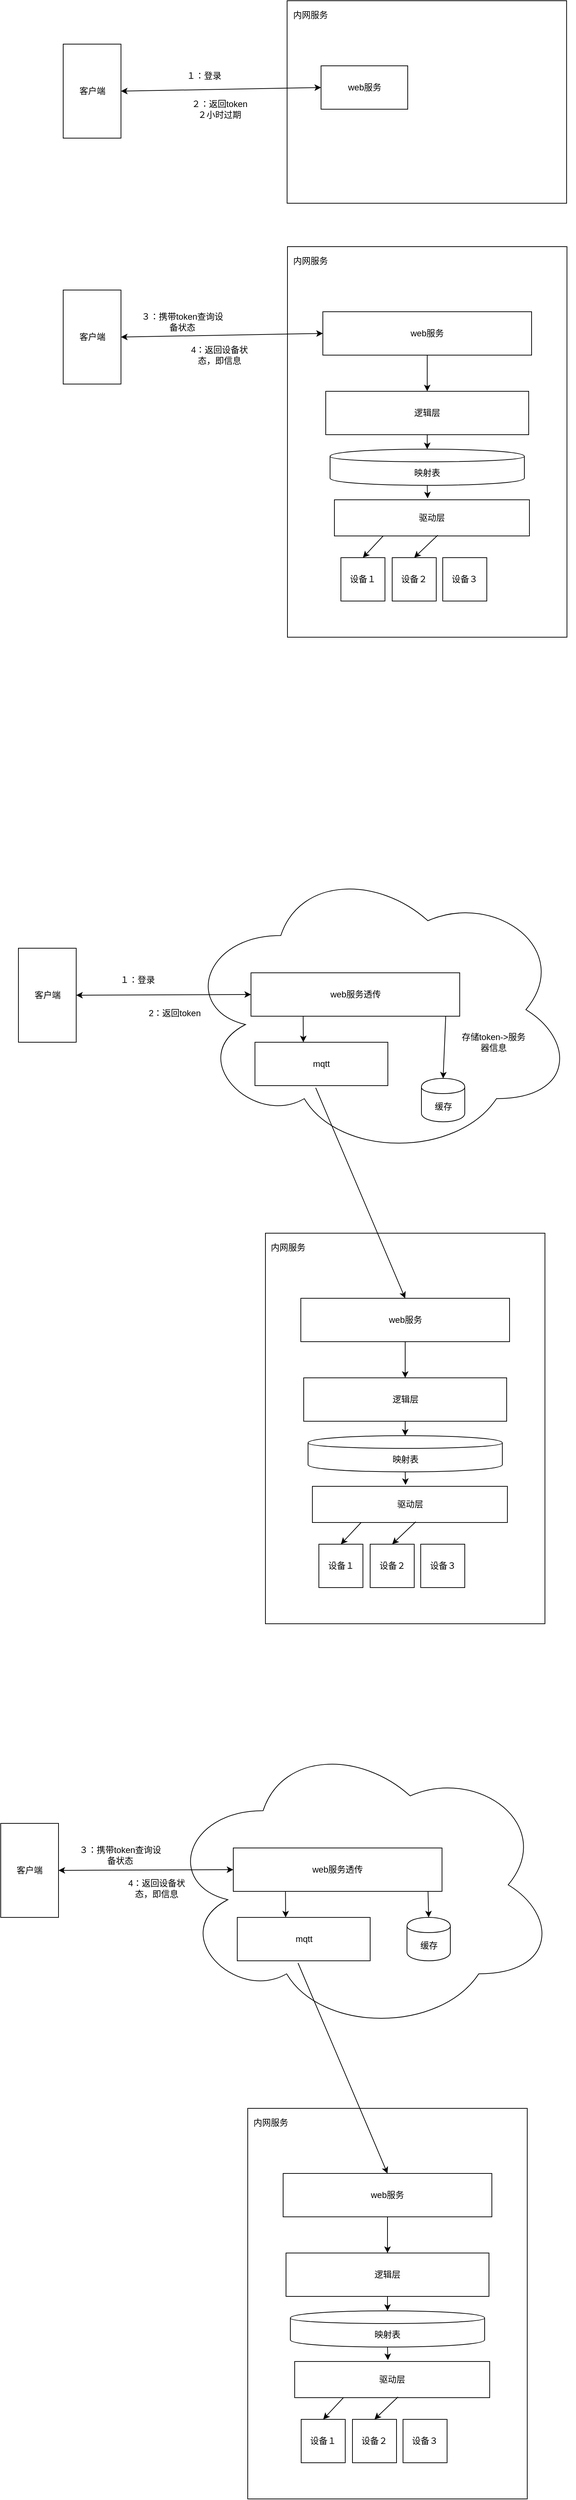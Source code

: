 <mxfile version="10.8.4" type="device"><diagram id="QheLz47BeEWIalcSN6nr" name="Page-1"><mxGraphModel dx="1640" dy="932" grid="1" gridSize="10" guides="1" tooltips="1" connect="1" arrows="1" fold="1" page="1" pageScale="1" pageWidth="827" pageHeight="1169" math="0" shadow="0"><root><mxCell id="0"/><mxCell id="1" parent="0"/><mxCell id="Yyx5vrBMHqemGRIIBOED-1" value="客户端" style="rounded=0;whiteSpace=wrap;html=1;" vertex="1" parent="1"><mxGeometry x="114.5" y="90" width="80" height="130" as="geometry"/></mxCell><mxCell id="Yyx5vrBMHqemGRIIBOED-3" value="" style="rounded=0;whiteSpace=wrap;html=1;" vertex="1" parent="1"><mxGeometry x="424.5" y="30" width="387" height="280" as="geometry"/></mxCell><mxCell id="Yyx5vrBMHqemGRIIBOED-7" value="１：登录" style="text;html=1;strokeColor=none;fillColor=none;align=center;verticalAlign=middle;whiteSpace=wrap;rounded=0;" vertex="1" parent="1"><mxGeometry x="280" y="124" width="59" height="20" as="geometry"/></mxCell><mxCell id="Yyx5vrBMHqemGRIIBOED-8" value="内网服务" style="text;html=1;strokeColor=none;fillColor=none;align=center;verticalAlign=middle;whiteSpace=wrap;rounded=0;" vertex="1" parent="1"><mxGeometry x="431.5" y="40" width="50" height="20" as="geometry"/></mxCell><mxCell id="Yyx5vrBMHqemGRIIBOED-9" value="web服务" style="rounded=0;whiteSpace=wrap;html=1;" vertex="1" parent="1"><mxGeometry x="471.5" y="120" width="120" height="60" as="geometry"/></mxCell><mxCell id="Yyx5vrBMHqemGRIIBOED-11" value="" style="endArrow=classic;startArrow=classic;html=1;entryX=0;entryY=0.5;entryDx=0;entryDy=0;exitX=1;exitY=0.5;exitDx=0;exitDy=0;" edge="1" parent="1" source="Yyx5vrBMHqemGRIIBOED-1" target="Yyx5vrBMHqemGRIIBOED-9"><mxGeometry width="50" height="50" relative="1" as="geometry"><mxPoint x="114.5" y="444" as="sourcePoint"/><mxPoint x="164.5" y="394" as="targetPoint"/></mxGeometry></mxCell><mxCell id="Yyx5vrBMHqemGRIIBOED-12" value="２：返回token２小时过期" style="text;html=1;strokeColor=none;fillColor=none;align=center;verticalAlign=middle;whiteSpace=wrap;rounded=0;" vertex="1" parent="1"><mxGeometry x="286.5" y="170" width="88" height="20" as="geometry"/></mxCell><mxCell id="Yyx5vrBMHqemGRIIBOED-17" value="客户端" style="rounded=0;whiteSpace=wrap;html=1;" vertex="1" parent="1"><mxGeometry x="114.5" y="430" width="80" height="130" as="geometry"/></mxCell><mxCell id="Yyx5vrBMHqemGRIIBOED-18" value="" style="rounded=0;whiteSpace=wrap;html=1;" vertex="1" parent="1"><mxGeometry x="425" y="370" width="387" height="540" as="geometry"/></mxCell><mxCell id="Yyx5vrBMHqemGRIIBOED-19" value="３：携带token查询设备状态" style="text;html=1;strokeColor=none;fillColor=none;align=center;verticalAlign=middle;whiteSpace=wrap;rounded=0;" vertex="1" parent="1"><mxGeometry x="220" y="464" width="119" height="20" as="geometry"/></mxCell><mxCell id="Yyx5vrBMHqemGRIIBOED-20" value="内网服务" style="text;html=1;strokeColor=none;fillColor=none;align=center;verticalAlign=middle;whiteSpace=wrap;rounded=0;" vertex="1" parent="1"><mxGeometry x="431.5" y="380" width="50" height="20" as="geometry"/></mxCell><mxCell id="Yyx5vrBMHqemGRIIBOED-30" value="" style="edgeStyle=orthogonalEdgeStyle;rounded=0;orthogonalLoop=1;jettySize=auto;html=1;" edge="1" parent="1" source="Yyx5vrBMHqemGRIIBOED-21" target="Yyx5vrBMHqemGRIIBOED-24"><mxGeometry relative="1" as="geometry"/></mxCell><mxCell id="Yyx5vrBMHqemGRIIBOED-21" value="web服务" style="rounded=0;whiteSpace=wrap;html=1;" vertex="1" parent="1"><mxGeometry x="474" y="460" width="289" height="60" as="geometry"/></mxCell><mxCell id="Yyx5vrBMHqemGRIIBOED-22" value="" style="endArrow=classic;startArrow=classic;html=1;entryX=0;entryY=0.5;entryDx=0;entryDy=0;exitX=1;exitY=0.5;exitDx=0;exitDy=0;" edge="1" parent="1" source="Yyx5vrBMHqemGRIIBOED-17" target="Yyx5vrBMHqemGRIIBOED-21"><mxGeometry width="50" height="50" relative="1" as="geometry"><mxPoint x="114.5" y="784" as="sourcePoint"/><mxPoint x="164.5" y="734" as="targetPoint"/></mxGeometry></mxCell><mxCell id="Yyx5vrBMHqemGRIIBOED-23" value="4：返回设备状态，即信息" style="text;html=1;strokeColor=none;fillColor=none;align=center;verticalAlign=middle;whiteSpace=wrap;rounded=0;" vertex="1" parent="1"><mxGeometry x="286.5" y="510" width="88" height="20" as="geometry"/></mxCell><mxCell id="Yyx5vrBMHqemGRIIBOED-24" value="逻辑层" style="rounded=0;whiteSpace=wrap;html=1;" vertex="1" parent="1"><mxGeometry x="478" y="570" width="281" height="60" as="geometry"/></mxCell><mxCell id="Yyx5vrBMHqemGRIIBOED-25" value="映射表" style="shape=cylinder;whiteSpace=wrap;html=1;boundedLbl=1;backgroundOutline=1;" vertex="1" parent="1"><mxGeometry x="484" y="650" width="269" height="50" as="geometry"/></mxCell><mxCell id="Yyx5vrBMHqemGRIIBOED-26" value="驱动层" style="rounded=0;whiteSpace=wrap;html=1;" vertex="1" parent="1"><mxGeometry x="490" y="720" width="270" height="50" as="geometry"/></mxCell><mxCell id="Yyx5vrBMHqemGRIIBOED-27" value="设备１" style="rounded=0;whiteSpace=wrap;html=1;" vertex="1" parent="1"><mxGeometry x="499" y="800" width="61" height="60" as="geometry"/></mxCell><mxCell id="Yyx5vrBMHqemGRIIBOED-28" value="设备２" style="rounded=0;whiteSpace=wrap;html=1;" vertex="1" parent="1"><mxGeometry x="570" y="800" width="61" height="60" as="geometry"/></mxCell><mxCell id="Yyx5vrBMHqemGRIIBOED-29" value="设备３" style="rounded=0;whiteSpace=wrap;html=1;" vertex="1" parent="1"><mxGeometry x="640" y="800" width="61" height="60" as="geometry"/></mxCell><mxCell id="Yyx5vrBMHqemGRIIBOED-33" value="" style="endArrow=classic;html=1;exitX=0.5;exitY=1;exitDx=0;exitDy=0;" edge="1" parent="1" source="Yyx5vrBMHqemGRIIBOED-24" target="Yyx5vrBMHqemGRIIBOED-25"><mxGeometry width="50" height="50" relative="1" as="geometry"><mxPoint x="110" y="980" as="sourcePoint"/><mxPoint x="160" y="930" as="targetPoint"/></mxGeometry></mxCell><mxCell id="Yyx5vrBMHqemGRIIBOED-34" value="" style="endArrow=classic;html=1;exitX=0.5;exitY=1;exitDx=0;exitDy=0;entryX=0.478;entryY=-0.04;entryDx=0;entryDy=0;entryPerimeter=0;" edge="1" parent="1" source="Yyx5vrBMHqemGRIIBOED-25" target="Yyx5vrBMHqemGRIIBOED-26"><mxGeometry width="50" height="50" relative="1" as="geometry"><mxPoint x="110" y="980" as="sourcePoint"/><mxPoint x="160" y="930" as="targetPoint"/></mxGeometry></mxCell><mxCell id="Yyx5vrBMHqemGRIIBOED-35" value="" style="endArrow=classic;html=1;exitX=0.25;exitY=1;exitDx=0;exitDy=0;entryX=0.5;entryY=0;entryDx=0;entryDy=0;" edge="1" parent="1" source="Yyx5vrBMHqemGRIIBOED-26" target="Yyx5vrBMHqemGRIIBOED-27"><mxGeometry width="50" height="50" relative="1" as="geometry"><mxPoint x="110" y="980" as="sourcePoint"/><mxPoint x="160" y="930" as="targetPoint"/></mxGeometry></mxCell><mxCell id="Yyx5vrBMHqemGRIIBOED-36" value="" style="endArrow=classic;html=1;exitX=0.53;exitY=0.98;exitDx=0;exitDy=0;exitPerimeter=0;entryX=0.5;entryY=0;entryDx=0;entryDy=0;" edge="1" parent="1" source="Yyx5vrBMHqemGRIIBOED-26" target="Yyx5vrBMHqemGRIIBOED-28"><mxGeometry width="50" height="50" relative="1" as="geometry"><mxPoint x="110" y="980" as="sourcePoint"/><mxPoint x="160" y="930" as="targetPoint"/></mxGeometry></mxCell><mxCell id="Yyx5vrBMHqemGRIIBOED-38" value="" style="rounded=0;whiteSpace=wrap;html=1;" vertex="1" parent="1"><mxGeometry x="394.5" y="1734" width="387" height="540" as="geometry"/></mxCell><mxCell id="Yyx5vrBMHqemGRIIBOED-40" value="内网服务" style="text;html=1;strokeColor=none;fillColor=none;align=center;verticalAlign=middle;whiteSpace=wrap;rounded=0;" vertex="1" parent="1"><mxGeometry x="401" y="1744" width="50" height="20" as="geometry"/></mxCell><mxCell id="Yyx5vrBMHqemGRIIBOED-41" value="" style="edgeStyle=orthogonalEdgeStyle;rounded=0;orthogonalLoop=1;jettySize=auto;html=1;" edge="1" parent="1" source="Yyx5vrBMHqemGRIIBOED-42" target="Yyx5vrBMHqemGRIIBOED-45"><mxGeometry relative="1" as="geometry"/></mxCell><mxCell id="Yyx5vrBMHqemGRIIBOED-42" value="web服务" style="rounded=0;whiteSpace=wrap;html=1;" vertex="1" parent="1"><mxGeometry x="443.5" y="1824" width="289" height="60" as="geometry"/></mxCell><mxCell id="Yyx5vrBMHqemGRIIBOED-45" value="逻辑层" style="rounded=0;whiteSpace=wrap;html=1;" vertex="1" parent="1"><mxGeometry x="447.5" y="1934" width="281" height="60" as="geometry"/></mxCell><mxCell id="Yyx5vrBMHqemGRIIBOED-46" value="映射表" style="shape=cylinder;whiteSpace=wrap;html=1;boundedLbl=1;backgroundOutline=1;" vertex="1" parent="1"><mxGeometry x="453.5" y="2014" width="269" height="50" as="geometry"/></mxCell><mxCell id="Yyx5vrBMHqemGRIIBOED-47" value="驱动层" style="rounded=0;whiteSpace=wrap;html=1;" vertex="1" parent="1"><mxGeometry x="459.5" y="2084" width="270" height="50" as="geometry"/></mxCell><mxCell id="Yyx5vrBMHqemGRIIBOED-48" value="设备１" style="rounded=0;whiteSpace=wrap;html=1;" vertex="1" parent="1"><mxGeometry x="468.5" y="2164" width="61" height="60" as="geometry"/></mxCell><mxCell id="Yyx5vrBMHqemGRIIBOED-49" value="设备２" style="rounded=0;whiteSpace=wrap;html=1;" vertex="1" parent="1"><mxGeometry x="539.5" y="2164" width="61" height="60" as="geometry"/></mxCell><mxCell id="Yyx5vrBMHqemGRIIBOED-50" value="设备３" style="rounded=0;whiteSpace=wrap;html=1;" vertex="1" parent="1"><mxGeometry x="609.5" y="2164" width="61" height="60" as="geometry"/></mxCell><mxCell id="Yyx5vrBMHqemGRIIBOED-51" value="" style="endArrow=classic;html=1;exitX=0.5;exitY=1;exitDx=0;exitDy=0;" edge="1" parent="1" source="Yyx5vrBMHqemGRIIBOED-45" target="Yyx5vrBMHqemGRIIBOED-46"><mxGeometry width="50" height="50" relative="1" as="geometry"><mxPoint x="79.5" y="2344" as="sourcePoint"/><mxPoint x="129.5" y="2294" as="targetPoint"/></mxGeometry></mxCell><mxCell id="Yyx5vrBMHqemGRIIBOED-52" value="" style="endArrow=classic;html=1;exitX=0.5;exitY=1;exitDx=0;exitDy=0;entryX=0.478;entryY=-0.04;entryDx=0;entryDy=0;entryPerimeter=0;" edge="1" parent="1" source="Yyx5vrBMHqemGRIIBOED-46" target="Yyx5vrBMHqemGRIIBOED-47"><mxGeometry width="50" height="50" relative="1" as="geometry"><mxPoint x="79.5" y="2344" as="sourcePoint"/><mxPoint x="129.5" y="2294" as="targetPoint"/></mxGeometry></mxCell><mxCell id="Yyx5vrBMHqemGRIIBOED-53" value="" style="endArrow=classic;html=1;exitX=0.25;exitY=1;exitDx=0;exitDy=0;entryX=0.5;entryY=0;entryDx=0;entryDy=0;" edge="1" parent="1" source="Yyx5vrBMHqemGRIIBOED-47" target="Yyx5vrBMHqemGRIIBOED-48"><mxGeometry width="50" height="50" relative="1" as="geometry"><mxPoint x="79.5" y="2344" as="sourcePoint"/><mxPoint x="129.5" y="2294" as="targetPoint"/></mxGeometry></mxCell><mxCell id="Yyx5vrBMHqemGRIIBOED-54" value="" style="endArrow=classic;html=1;exitX=0.53;exitY=0.98;exitDx=0;exitDy=0;exitPerimeter=0;entryX=0.5;entryY=0;entryDx=0;entryDy=0;" edge="1" parent="1" source="Yyx5vrBMHqemGRIIBOED-47" target="Yyx5vrBMHqemGRIIBOED-49"><mxGeometry width="50" height="50" relative="1" as="geometry"><mxPoint x="79.5" y="2344" as="sourcePoint"/><mxPoint x="129.5" y="2294" as="targetPoint"/></mxGeometry></mxCell><mxCell id="Yyx5vrBMHqemGRIIBOED-55" value="" style="ellipse;shape=cloud;whiteSpace=wrap;html=1;" vertex="1" parent="1"><mxGeometry x="280" y="1220" width="543" height="410" as="geometry"/></mxCell><mxCell id="Yyx5vrBMHqemGRIIBOED-56" value="客户端" style="rounded=0;whiteSpace=wrap;html=1;" vertex="1" parent="1"><mxGeometry x="52.5" y="1340" width="80" height="130" as="geometry"/></mxCell><mxCell id="Yyx5vrBMHqemGRIIBOED-57" value="１：登录" style="text;html=1;strokeColor=none;fillColor=none;align=center;verticalAlign=middle;whiteSpace=wrap;rounded=0;" vertex="1" parent="1"><mxGeometry x="158" y="1374" width="119" height="20" as="geometry"/></mxCell><mxCell id="Yyx5vrBMHqemGRIIBOED-59" value="web服务透传" style="rounded=0;whiteSpace=wrap;html=1;" vertex="1" parent="1"><mxGeometry x="374.5" y="1374" width="289" height="60" as="geometry"/></mxCell><mxCell id="Yyx5vrBMHqemGRIIBOED-60" value="" style="endArrow=classic;startArrow=classic;html=1;entryX=0;entryY=0.5;entryDx=0;entryDy=0;exitX=1;exitY=0.5;exitDx=0;exitDy=0;" edge="1" parent="1" source="Yyx5vrBMHqemGRIIBOED-56" target="Yyx5vrBMHqemGRIIBOED-59"><mxGeometry width="50" height="50" relative="1" as="geometry"><mxPoint x="52.5" y="1694" as="sourcePoint"/><mxPoint x="102.5" y="1644" as="targetPoint"/></mxGeometry></mxCell><mxCell id="Yyx5vrBMHqemGRIIBOED-61" value="2：返回token" style="text;html=1;strokeColor=none;fillColor=none;align=center;verticalAlign=middle;whiteSpace=wrap;rounded=0;" vertex="1" parent="1"><mxGeometry x="224.5" y="1420" width="88" height="20" as="geometry"/></mxCell><mxCell id="Yyx5vrBMHqemGRIIBOED-62" value="缓存" style="shape=cylinder;whiteSpace=wrap;html=1;boundedLbl=1;backgroundOutline=1;" vertex="1" parent="1"><mxGeometry x="610.5" y="1520" width="60" height="60" as="geometry"/></mxCell><mxCell id="Yyx5vrBMHqemGRIIBOED-63" value="mqtt" style="rounded=0;whiteSpace=wrap;html=1;" vertex="1" parent="1"><mxGeometry x="380" y="1470" width="184" height="60" as="geometry"/></mxCell><mxCell id="Yyx5vrBMHqemGRIIBOED-65" value="" style="endArrow=classic;html=1;exitX=0.933;exitY=1;exitDx=0;exitDy=0;exitPerimeter=0;entryX=0.5;entryY=0;entryDx=0;entryDy=0;" edge="1" parent="1" source="Yyx5vrBMHqemGRIIBOED-59" target="Yyx5vrBMHqemGRIIBOED-62"><mxGeometry width="50" height="50" relative="1" as="geometry"><mxPoint x="663.5" y="1680" as="sourcePoint"/><mxPoint x="713.5" y="1630" as="targetPoint"/></mxGeometry></mxCell><mxCell id="Yyx5vrBMHqemGRIIBOED-66" value="" style="endArrow=classic;html=1;exitX=0.25;exitY=1;exitDx=0;exitDy=0;entryX=0.364;entryY=0;entryDx=0;entryDy=0;entryPerimeter=0;" edge="1" parent="1" source="Yyx5vrBMHqemGRIIBOED-59" target="Yyx5vrBMHqemGRIIBOED-63"><mxGeometry width="50" height="50" relative="1" as="geometry"><mxPoint x="363" y="1630" as="sourcePoint"/><mxPoint x="413" y="1580" as="targetPoint"/></mxGeometry></mxCell><mxCell id="Yyx5vrBMHqemGRIIBOED-67" value="" style="endArrow=classic;html=1;exitX=0.457;exitY=1.05;exitDx=0;exitDy=0;entryX=0.5;entryY=0;entryDx=0;entryDy=0;exitPerimeter=0;" edge="1" parent="1" source="Yyx5vrBMHqemGRIIBOED-63" target="Yyx5vrBMHqemGRIIBOED-42"><mxGeometry width="50" height="50" relative="1" as="geometry"><mxPoint x="478" y="1530" as="sourcePoint"/><mxPoint x="470" y="1820" as="targetPoint"/></mxGeometry></mxCell><mxCell id="Yyx5vrBMHqemGRIIBOED-68" value="" style="rounded=0;whiteSpace=wrap;html=1;" vertex="1" parent="1"><mxGeometry x="370" y="2944" width="387" height="540" as="geometry"/></mxCell><mxCell id="Yyx5vrBMHqemGRIIBOED-69" value="内网服务" style="text;html=1;strokeColor=none;fillColor=none;align=center;verticalAlign=middle;whiteSpace=wrap;rounded=0;" vertex="1" parent="1"><mxGeometry x="376.5" y="2954" width="50" height="20" as="geometry"/></mxCell><mxCell id="Yyx5vrBMHqemGRIIBOED-70" value="" style="edgeStyle=orthogonalEdgeStyle;rounded=0;orthogonalLoop=1;jettySize=auto;html=1;" edge="1" parent="1" source="Yyx5vrBMHqemGRIIBOED-71" target="Yyx5vrBMHqemGRIIBOED-72"><mxGeometry relative="1" as="geometry"/></mxCell><mxCell id="Yyx5vrBMHqemGRIIBOED-71" value="web服务" style="rounded=0;whiteSpace=wrap;html=1;" vertex="1" parent="1"><mxGeometry x="419" y="3034" width="289" height="60" as="geometry"/></mxCell><mxCell id="Yyx5vrBMHqemGRIIBOED-72" value="逻辑层" style="rounded=0;whiteSpace=wrap;html=1;" vertex="1" parent="1"><mxGeometry x="423" y="3144" width="281" height="60" as="geometry"/></mxCell><mxCell id="Yyx5vrBMHqemGRIIBOED-73" value="映射表" style="shape=cylinder;whiteSpace=wrap;html=1;boundedLbl=1;backgroundOutline=1;" vertex="1" parent="1"><mxGeometry x="429" y="3224" width="269" height="50" as="geometry"/></mxCell><mxCell id="Yyx5vrBMHqemGRIIBOED-74" value="驱动层" style="rounded=0;whiteSpace=wrap;html=1;" vertex="1" parent="1"><mxGeometry x="435" y="3294" width="270" height="50" as="geometry"/></mxCell><mxCell id="Yyx5vrBMHqemGRIIBOED-75" value="设备１" style="rounded=0;whiteSpace=wrap;html=1;" vertex="1" parent="1"><mxGeometry x="444" y="3374" width="61" height="60" as="geometry"/></mxCell><mxCell id="Yyx5vrBMHqemGRIIBOED-76" value="设备２" style="rounded=0;whiteSpace=wrap;html=1;" vertex="1" parent="1"><mxGeometry x="515" y="3374" width="61" height="60" as="geometry"/></mxCell><mxCell id="Yyx5vrBMHqemGRIIBOED-77" value="设备３" style="rounded=0;whiteSpace=wrap;html=1;" vertex="1" parent="1"><mxGeometry x="585" y="3374" width="61" height="60" as="geometry"/></mxCell><mxCell id="Yyx5vrBMHqemGRIIBOED-78" value="" style="endArrow=classic;html=1;exitX=0.5;exitY=1;exitDx=0;exitDy=0;" edge="1" parent="1" source="Yyx5vrBMHqemGRIIBOED-72" target="Yyx5vrBMHqemGRIIBOED-73"><mxGeometry width="50" height="50" relative="1" as="geometry"><mxPoint x="55" y="3554" as="sourcePoint"/><mxPoint x="105" y="3504" as="targetPoint"/></mxGeometry></mxCell><mxCell id="Yyx5vrBMHqemGRIIBOED-79" value="" style="endArrow=classic;html=1;exitX=0.5;exitY=1;exitDx=0;exitDy=0;entryX=0.478;entryY=-0.04;entryDx=0;entryDy=0;entryPerimeter=0;" edge="1" parent="1" source="Yyx5vrBMHqemGRIIBOED-73" target="Yyx5vrBMHqemGRIIBOED-74"><mxGeometry width="50" height="50" relative="1" as="geometry"><mxPoint x="55" y="3554" as="sourcePoint"/><mxPoint x="105" y="3504" as="targetPoint"/></mxGeometry></mxCell><mxCell id="Yyx5vrBMHqemGRIIBOED-80" value="" style="endArrow=classic;html=1;exitX=0.25;exitY=1;exitDx=0;exitDy=0;entryX=0.5;entryY=0;entryDx=0;entryDy=0;" edge="1" parent="1" source="Yyx5vrBMHqemGRIIBOED-74" target="Yyx5vrBMHqemGRIIBOED-75"><mxGeometry width="50" height="50" relative="1" as="geometry"><mxPoint x="55" y="3554" as="sourcePoint"/><mxPoint x="105" y="3504" as="targetPoint"/></mxGeometry></mxCell><mxCell id="Yyx5vrBMHqemGRIIBOED-81" value="" style="endArrow=classic;html=1;exitX=0.53;exitY=0.98;exitDx=0;exitDy=0;exitPerimeter=0;entryX=0.5;entryY=0;entryDx=0;entryDy=0;" edge="1" parent="1" source="Yyx5vrBMHqemGRIIBOED-74" target="Yyx5vrBMHqemGRIIBOED-76"><mxGeometry width="50" height="50" relative="1" as="geometry"><mxPoint x="55" y="3554" as="sourcePoint"/><mxPoint x="105" y="3504" as="targetPoint"/></mxGeometry></mxCell><mxCell id="Yyx5vrBMHqemGRIIBOED-82" value="" style="ellipse;shape=cloud;whiteSpace=wrap;html=1;" vertex="1" parent="1"><mxGeometry x="255.5" y="2430" width="543" height="410" as="geometry"/></mxCell><mxCell id="Yyx5vrBMHqemGRIIBOED-83" value="客户端" style="rounded=0;whiteSpace=wrap;html=1;" vertex="1" parent="1"><mxGeometry x="28" y="2550" width="80" height="130" as="geometry"/></mxCell><mxCell id="Yyx5vrBMHqemGRIIBOED-84" value="３：携带token查询设备状态" style="text;html=1;strokeColor=none;fillColor=none;align=center;verticalAlign=middle;whiteSpace=wrap;rounded=0;" vertex="1" parent="1"><mxGeometry x="133.5" y="2584" width="119" height="20" as="geometry"/></mxCell><mxCell id="Yyx5vrBMHqemGRIIBOED-85" value="web服务透传" style="rounded=0;whiteSpace=wrap;html=1;" vertex="1" parent="1"><mxGeometry x="350" y="2584" width="289" height="60" as="geometry"/></mxCell><mxCell id="Yyx5vrBMHqemGRIIBOED-86" value="" style="endArrow=classic;startArrow=classic;html=1;entryX=0;entryY=0.5;entryDx=0;entryDy=0;exitX=1;exitY=0.5;exitDx=0;exitDy=0;" edge="1" parent="1" source="Yyx5vrBMHqemGRIIBOED-83" target="Yyx5vrBMHqemGRIIBOED-85"><mxGeometry width="50" height="50" relative="1" as="geometry"><mxPoint x="28" y="2904" as="sourcePoint"/><mxPoint x="78" y="2854" as="targetPoint"/></mxGeometry></mxCell><mxCell id="Yyx5vrBMHqemGRIIBOED-87" value="4：返回设备状态，即信息" style="text;html=1;strokeColor=none;fillColor=none;align=center;verticalAlign=middle;whiteSpace=wrap;rounded=0;" vertex="1" parent="1"><mxGeometry x="200" y="2630" width="88" height="20" as="geometry"/></mxCell><mxCell id="Yyx5vrBMHqemGRIIBOED-88" value="缓存" style="shape=cylinder;whiteSpace=wrap;html=1;boundedLbl=1;backgroundOutline=1;" vertex="1" parent="1"><mxGeometry x="590.5" y="2680" width="60" height="60" as="geometry"/></mxCell><mxCell id="Yyx5vrBMHqemGRIIBOED-89" value="mqtt" style="rounded=0;whiteSpace=wrap;html=1;" vertex="1" parent="1"><mxGeometry x="355.5" y="2680" width="184" height="60" as="geometry"/></mxCell><mxCell id="Yyx5vrBMHqemGRIIBOED-90" value="" style="endArrow=classic;html=1;exitX=0.933;exitY=1;exitDx=0;exitDy=0;exitPerimeter=0;entryX=0.5;entryY=0;entryDx=0;entryDy=0;" edge="1" parent="1" source="Yyx5vrBMHqemGRIIBOED-85" target="Yyx5vrBMHqemGRIIBOED-88"><mxGeometry width="50" height="50" relative="1" as="geometry"><mxPoint x="639" y="2890" as="sourcePoint"/><mxPoint x="689" y="2840" as="targetPoint"/></mxGeometry></mxCell><mxCell id="Yyx5vrBMHqemGRIIBOED-91" value="" style="endArrow=classic;html=1;exitX=0.25;exitY=1;exitDx=0;exitDy=0;entryX=0.364;entryY=0;entryDx=0;entryDy=0;entryPerimeter=0;" edge="1" parent="1" source="Yyx5vrBMHqemGRIIBOED-85" target="Yyx5vrBMHqemGRIIBOED-89"><mxGeometry width="50" height="50" relative="1" as="geometry"><mxPoint x="338.5" y="2840" as="sourcePoint"/><mxPoint x="388.5" y="2790" as="targetPoint"/></mxGeometry></mxCell><mxCell id="Yyx5vrBMHqemGRIIBOED-92" value="" style="endArrow=classic;html=1;exitX=0.457;exitY=1.05;exitDx=0;exitDy=0;entryX=0.5;entryY=0;entryDx=0;entryDy=0;exitPerimeter=0;" edge="1" parent="1" source="Yyx5vrBMHqemGRIIBOED-89" target="Yyx5vrBMHqemGRIIBOED-71"><mxGeometry width="50" height="50" relative="1" as="geometry"><mxPoint x="453.5" y="2740" as="sourcePoint"/><mxPoint x="445.5" y="3030" as="targetPoint"/></mxGeometry></mxCell><mxCell id="Yyx5vrBMHqemGRIIBOED-93" value="存储token-&amp;gt;服务器信息" style="text;html=1;strokeColor=none;fillColor=none;align=center;verticalAlign=middle;whiteSpace=wrap;rounded=0;" vertex="1" parent="1"><mxGeometry x="661" y="1460" width="99" height="20" as="geometry"/></mxCell></root></mxGraphModel></diagram></mxfile>